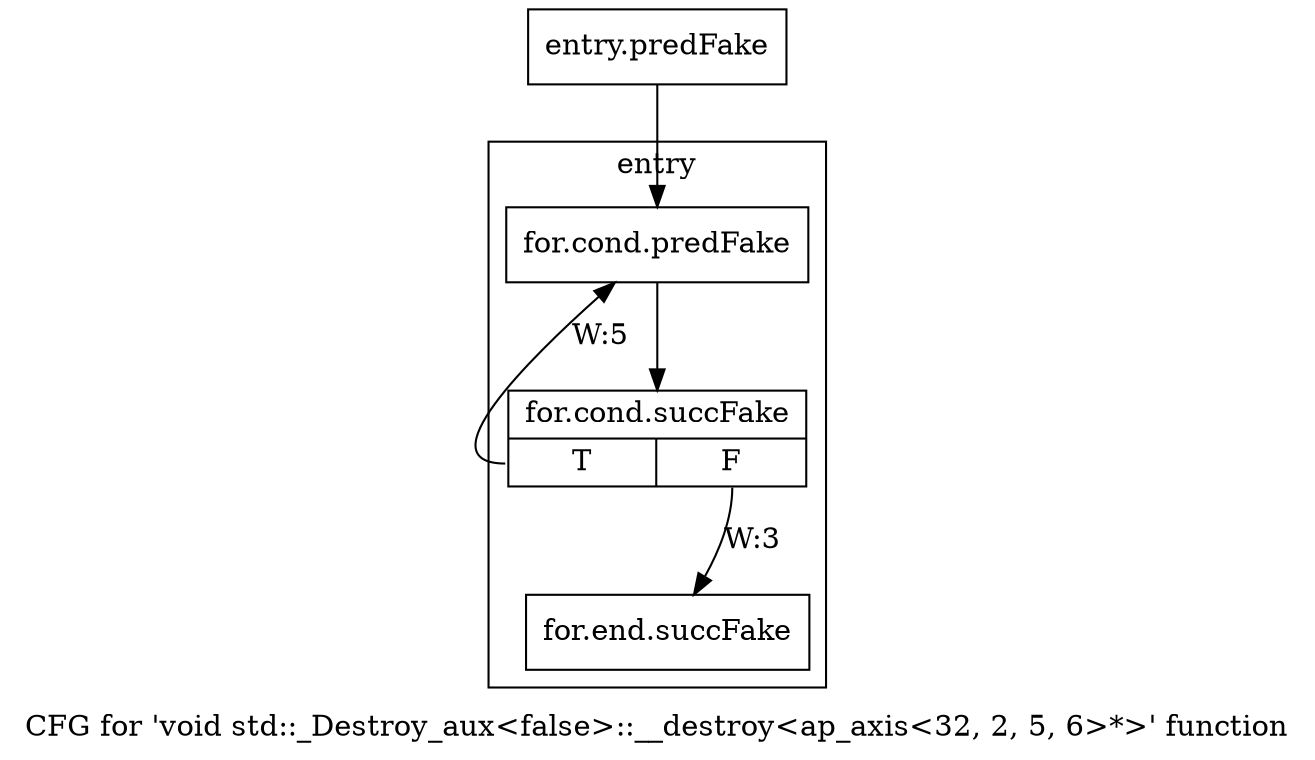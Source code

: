 digraph "CFG for 'void std::_Destroy_aux\<false\>::__destroy\<ap_axis\<32, 2, 5, 6\>*\>' function" {
	label="CFG for 'void std::_Destroy_aux\<false\>::__destroy\<ap_axis\<32, 2, 5, 6\>*\>' function";

	Node0x47ea520 [shape=record,filename="",linenumber="",label="{entry.predFake}"];
	Node0x47ea520 -> Node0x47ebcc0[ callList="" memoryops="" filename="/proj/xbuilds/2019.2_0801_1/installs/lin64/Vivado/HEAD/tps/lnx64/gcc-6.2.0/lib/gcc/x86_64-pc-linux-gnu/6.2.0/../../../../include/c++/6.2.0/bits/stl_construct.h"];
	Node0x47f3e10 [shape=record,filename="/proj/xbuilds/2019.2_0801_1/installs/lin64/Vivado/HEAD/tps/lnx64/gcc-6.2.0/lib/gcc/x86_64-pc-linux-gnu/6.2.0/../../../../include/c++/6.2.0/bits/stl_construct.h",linenumber="104",label="{for.end.succFake}"];
subgraph cluster_0 {
	label="entry";
	tripcount="4";

	Node0x47ebcc0 [shape=record,filename="/proj/xbuilds/2019.2_0801_1/installs/lin64/Vivado/HEAD/tps/lnx64/gcc-6.2.0/lib/gcc/x86_64-pc-linux-gnu/6.2.0/../../../../include/c++/6.2.0/bits/stl_construct.h",linenumber="102",label="{for.cond.predFake}"];
	Node0x47ebcc0 -> Node0x47f3320[ callList="" memoryops="" filename="/proj/xbuilds/2019.2_0801_1/installs/lin64/Vivado/HEAD/tps/lnx64/gcc-6.2.0/lib/gcc/x86_64-pc-linux-gnu/6.2.0/../../../../include/c++/6.2.0/bits/stl_construct.h"];
	Node0x47f3320 [shape=record,filename="/proj/xbuilds/2019.2_0801_1/installs/lin64/Vivado/HEAD/tps/lnx64/gcc-6.2.0/lib/gcc/x86_64-pc-linux-gnu/6.2.0/../../../../include/c++/6.2.0/bits/stl_construct.h",linenumber="102",label="{for.cond.succFake|{<s0>T|<s1>F}}"];
	Node0x47f3320:s0 -> Node0x47ebcc0[label="W:5" callList="" memoryops="" filename="/proj/xbuilds/2019.2_0801_1/installs/lin64/Vivado/HEAD/tps/lnx64/gcc-6.2.0/lib/gcc/x86_64-pc-linux-gnu/6.2.0/../../../../include/c++/6.2.0/bits/stl_construct.h"];
	Node0x47f3320:s1 -> Node0x47f3e10[label="W:3" callList="" memoryops="" filename="/proj/xbuilds/2019.2_0801_1/installs/lin64/Vivado/HEAD/tps/lnx64/gcc-6.2.0/lib/gcc/x86_64-pc-linux-gnu/6.2.0/../../../../include/c++/6.2.0/bits/stl_construct.h"];
}
}
